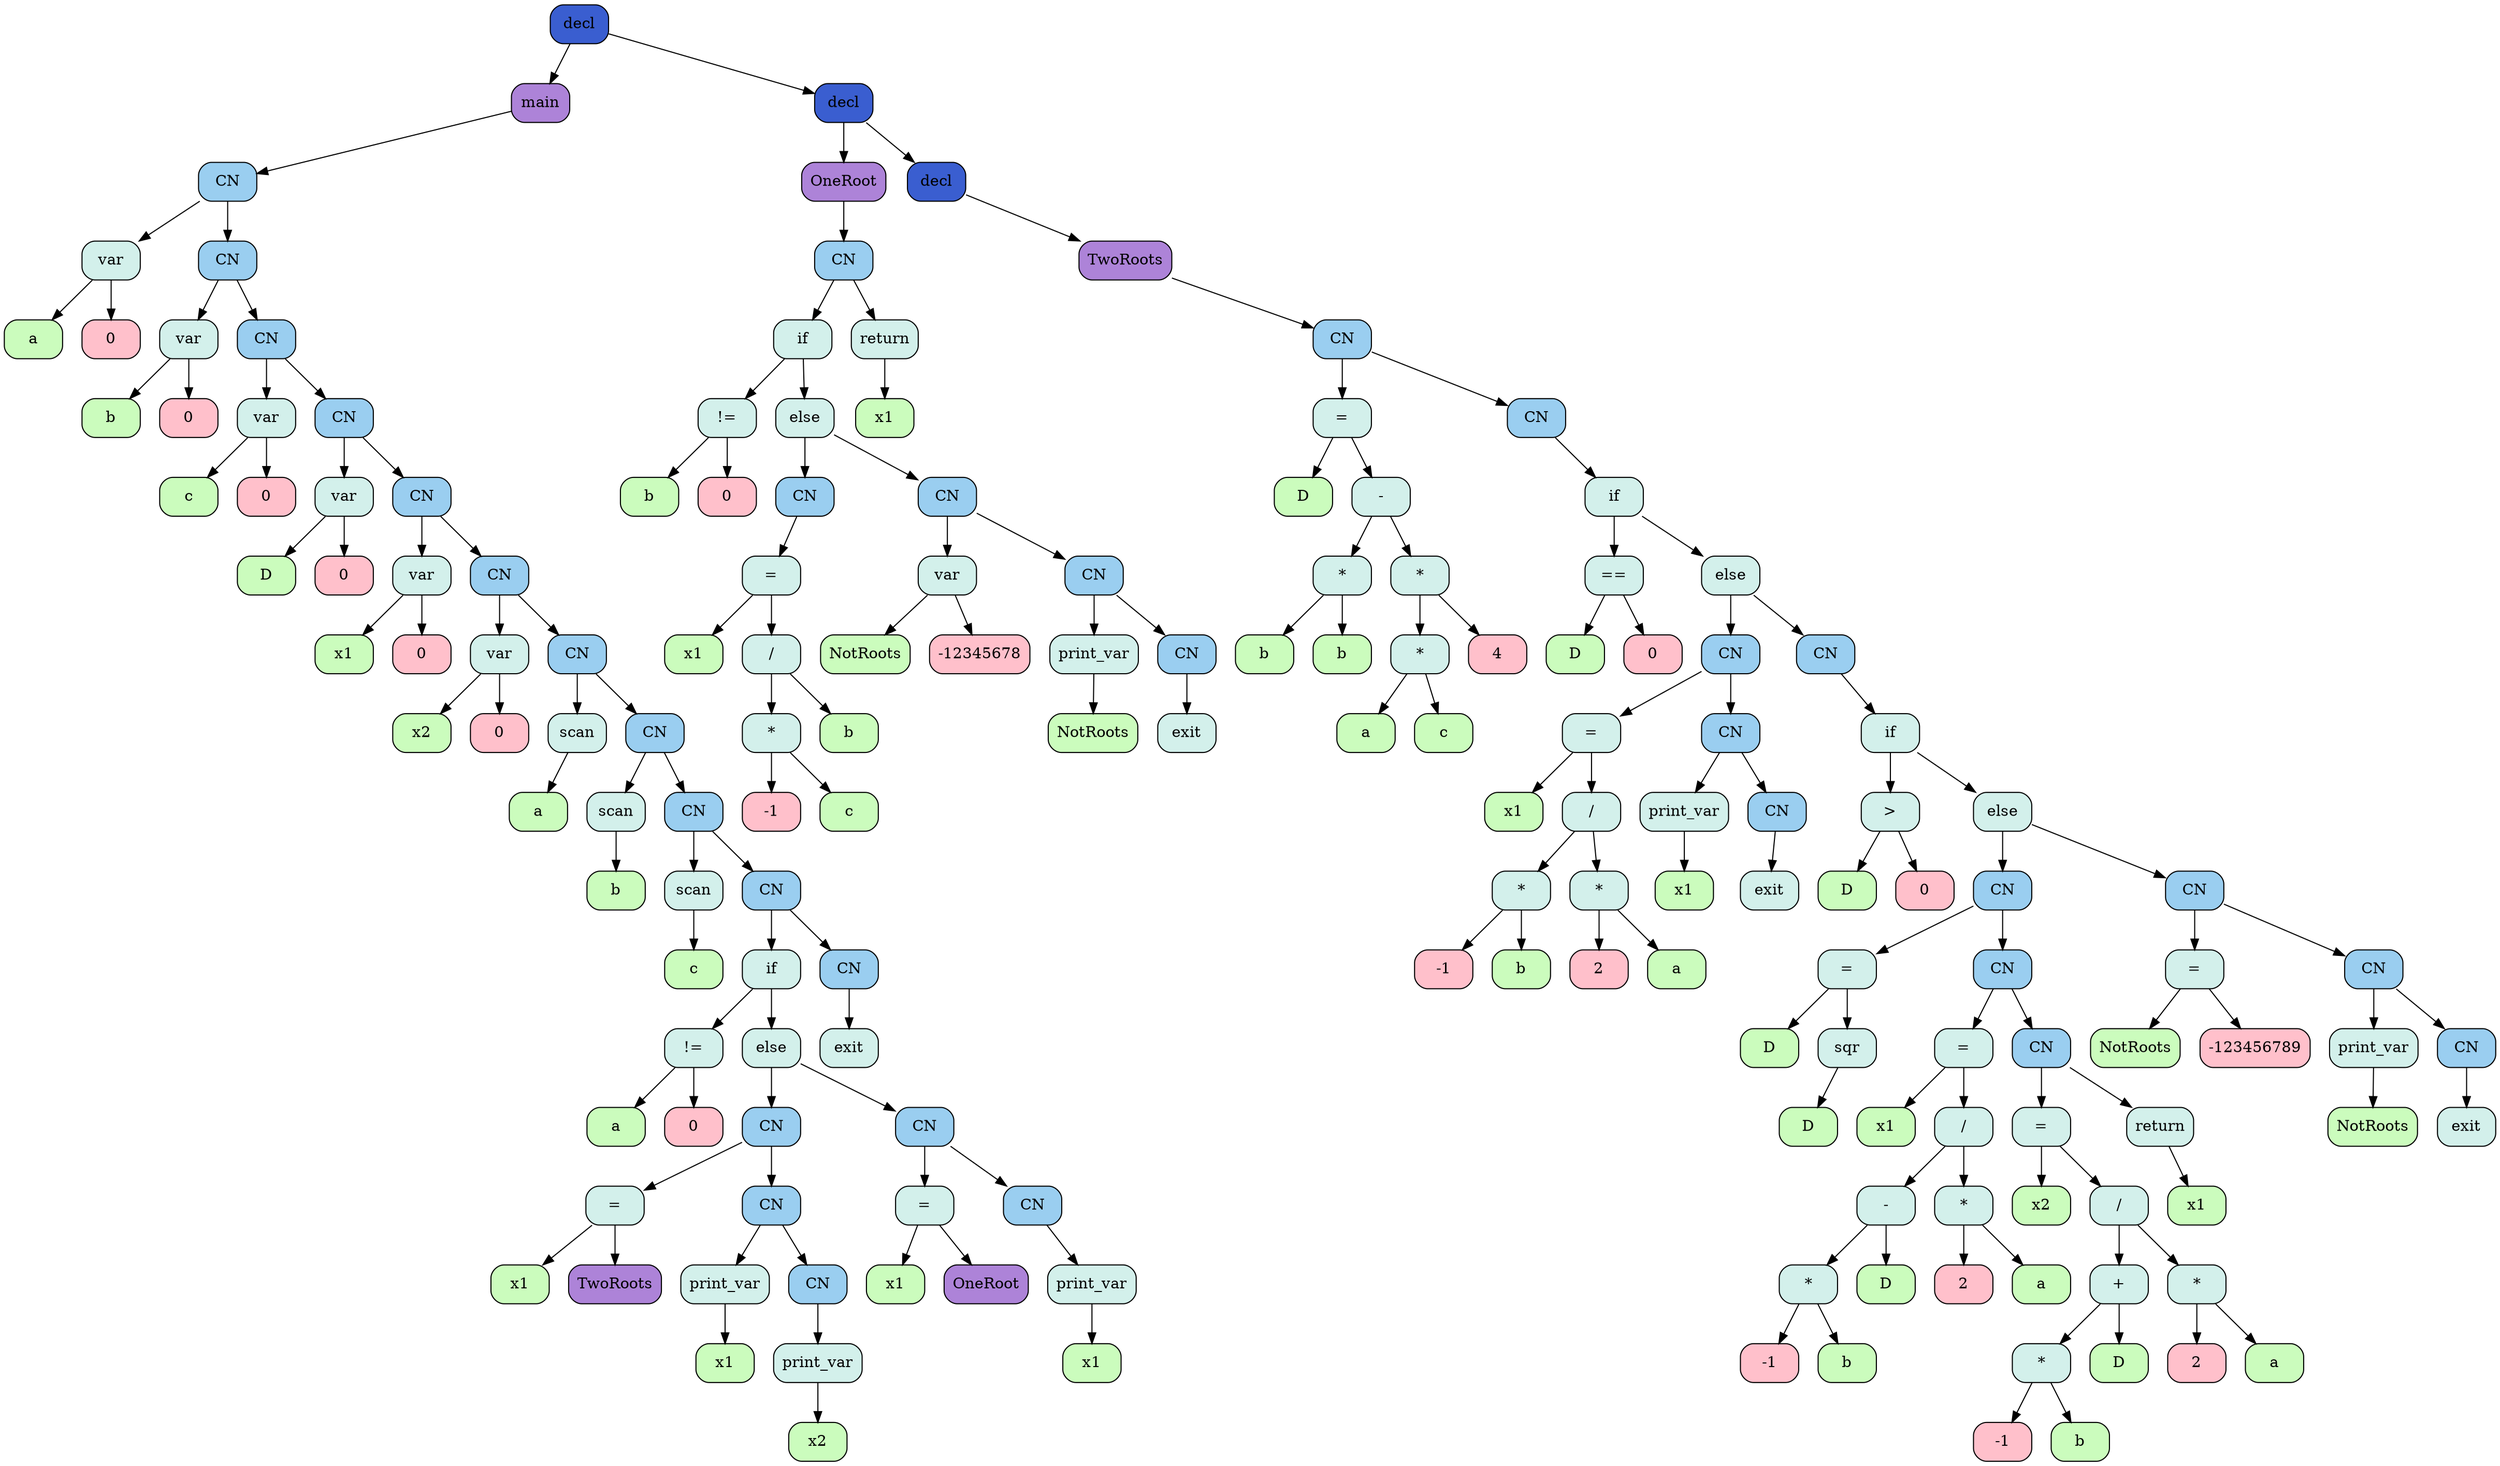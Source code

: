 digraph {
		node [shape=Mrecord]
	node0x5620107f98d0[label="decl", style=filled, fillcolor="#3a5ed0"]
	node0x5620107f7320[style=filled, fillcolor="#ad83d8", label="main"]
	node0x5620107f98d0 -> node0x5620107f7320
	node0x5620107f7320[style=filled, fillcolor="#ad83d8", label="main"]
	node0x5620107f8040[label="CN", style=filled, fillcolor="#9acef0"]
	node0x5620107f7320 -> node0x5620107f8040
	node0x5620107f8040[label="CN", style=filled, fillcolor="#9acef0"]
	node0x5620107f73f0[label="var", style=filled, fillcolor="#d3f0eb"]
	node0x5620107f8040 -> node0x5620107f73f0
	node0x5620107f73f0[label="var", style=filled, fillcolor="#d3f0eb"]
	node0x5620107f7370[style=filled, fillcolor="#cbfcbd", label="a"]
	node0x5620107f73f0 -> node0x5620107f7370
	node0x5620107f73f0[label="var", style=filled, fillcolor="#d3f0eb"]
	node0x5620107f73c0[style=filled, fillcolor="#ffc0cb", label="0"]
	node0x5620107f73f0 -> node0x5620107f73c0
	node0x5620107f8040[label="CN", style=filled, fillcolor="#9acef0"]
	node0x5620107f8010[label="CN", style=filled, fillcolor="#9acef0"]
	node0x5620107f8040 -> node0x5620107f8010
	node0x5620107f8010[label="CN", style=filled, fillcolor="#9acef0"]
	node0x5620107f74a0[label="var", style=filled, fillcolor="#d3f0eb"]
	node0x5620107f8010 -> node0x5620107f74a0
	node0x5620107f74a0[label="var", style=filled, fillcolor="#d3f0eb"]
	node0x5620107f7420[style=filled, fillcolor="#cbfcbd", label="b"]
	node0x5620107f74a0 -> node0x5620107f7420
	node0x5620107f74a0[label="var", style=filled, fillcolor="#d3f0eb"]
	node0x5620107f7470[style=filled, fillcolor="#ffc0cb", label="0"]
	node0x5620107f74a0 -> node0x5620107f7470
	node0x5620107f8010[label="CN", style=filled, fillcolor="#9acef0"]
	node0x5620107f7fe0[label="CN", style=filled, fillcolor="#9acef0"]
	node0x5620107f8010 -> node0x5620107f7fe0
	node0x5620107f7fe0[label="CN", style=filled, fillcolor="#9acef0"]
	node0x5620107f7550[label="var", style=filled, fillcolor="#d3f0eb"]
	node0x5620107f7fe0 -> node0x5620107f7550
	node0x5620107f7550[label="var", style=filled, fillcolor="#d3f0eb"]
	node0x5620107f74d0[style=filled, fillcolor="#cbfcbd", label="c"]
	node0x5620107f7550 -> node0x5620107f74d0
	node0x5620107f7550[label="var", style=filled, fillcolor="#d3f0eb"]
	node0x5620107f7520[style=filled, fillcolor="#ffc0cb", label="0"]
	node0x5620107f7550 -> node0x5620107f7520
	node0x5620107f7fe0[label="CN", style=filled, fillcolor="#9acef0"]
	node0x5620107f7fb0[label="CN", style=filled, fillcolor="#9acef0"]
	node0x5620107f7fe0 -> node0x5620107f7fb0
	node0x5620107f7fb0[label="CN", style=filled, fillcolor="#9acef0"]
	node0x5620107f7600[label="var", style=filled, fillcolor="#d3f0eb"]
	node0x5620107f7fb0 -> node0x5620107f7600
	node0x5620107f7600[label="var", style=filled, fillcolor="#d3f0eb"]
	node0x5620107f7580[style=filled, fillcolor="#cbfcbd", label="D"]
	node0x5620107f7600 -> node0x5620107f7580
	node0x5620107f7600[label="var", style=filled, fillcolor="#d3f0eb"]
	node0x5620107f75d0[style=filled, fillcolor="#ffc0cb", label="0"]
	node0x5620107f7600 -> node0x5620107f75d0
	node0x5620107f7fb0[label="CN", style=filled, fillcolor="#9acef0"]
	node0x5620107f7f80[label="CN", style=filled, fillcolor="#9acef0"]
	node0x5620107f7fb0 -> node0x5620107f7f80
	node0x5620107f7f80[label="CN", style=filled, fillcolor="#9acef0"]
	node0x5620107f76b0[label="var", style=filled, fillcolor="#d3f0eb"]
	node0x5620107f7f80 -> node0x5620107f76b0
	node0x5620107f76b0[label="var", style=filled, fillcolor="#d3f0eb"]
	node0x5620107f7630[style=filled, fillcolor="#cbfcbd", label="x1"]
	node0x5620107f76b0 -> node0x5620107f7630
	node0x5620107f76b0[label="var", style=filled, fillcolor="#d3f0eb"]
	node0x5620107f7680[style=filled, fillcolor="#ffc0cb", label="0"]
	node0x5620107f76b0 -> node0x5620107f7680
	node0x5620107f7f80[label="CN", style=filled, fillcolor="#9acef0"]
	node0x5620107f7f50[label="CN", style=filled, fillcolor="#9acef0"]
	node0x5620107f7f80 -> node0x5620107f7f50
	node0x5620107f7f50[label="CN", style=filled, fillcolor="#9acef0"]
	node0x5620107f7760[label="var", style=filled, fillcolor="#d3f0eb"]
	node0x5620107f7f50 -> node0x5620107f7760
	node0x5620107f7760[label="var", style=filled, fillcolor="#d3f0eb"]
	node0x5620107f76e0[style=filled, fillcolor="#cbfcbd", label="x2"]
	node0x5620107f7760 -> node0x5620107f76e0
	node0x5620107f7760[label="var", style=filled, fillcolor="#d3f0eb"]
	node0x5620107f7730[style=filled, fillcolor="#ffc0cb", label="0"]
	node0x5620107f7760 -> node0x5620107f7730
	node0x5620107f7f50[label="CN", style=filled, fillcolor="#9acef0"]
	node0x5620107f7f20[label="CN", style=filled, fillcolor="#9acef0"]
	node0x5620107f7f50 -> node0x5620107f7f20
	node0x5620107f7f20[label="CN", style=filled, fillcolor="#9acef0"]
	node0x5620107f77e0[label="scan", style=filled, fillcolor="#d3f0eb"]
	node0x5620107f7f20 -> node0x5620107f77e0
	node0x5620107f77e0[label="scan", style=filled, fillcolor="#d3f0eb"]
	node0x5620107f7790[style=filled, fillcolor="#cbfcbd", label="a"]
	node0x5620107f77e0 -> node0x5620107f7790
	node0x5620107f7f20[label="CN", style=filled, fillcolor="#9acef0"]
	node0x5620107f7ef0[label="CN", style=filled, fillcolor="#9acef0"]
	node0x5620107f7f20 -> node0x5620107f7ef0
	node0x5620107f7ef0[label="CN", style=filled, fillcolor="#9acef0"]
	node0x5620107f7860[label="scan", style=filled, fillcolor="#d3f0eb"]
	node0x5620107f7ef0 -> node0x5620107f7860
	node0x5620107f7860[label="scan", style=filled, fillcolor="#d3f0eb"]
	node0x5620107f7810[style=filled, fillcolor="#cbfcbd", label="b"]
	node0x5620107f7860 -> node0x5620107f7810
	node0x5620107f7ef0[label="CN", style=filled, fillcolor="#9acef0"]
	node0x5620107f7ec0[label="CN", style=filled, fillcolor="#9acef0"]
	node0x5620107f7ef0 -> node0x5620107f7ec0
	node0x5620107f7ec0[label="CN", style=filled, fillcolor="#9acef0"]
	node0x5620107f78e0[label="scan", style=filled, fillcolor="#d3f0eb"]
	node0x5620107f7ec0 -> node0x5620107f78e0
	node0x5620107f78e0[label="scan", style=filled, fillcolor="#d3f0eb"]
	node0x5620107f7890[style=filled, fillcolor="#cbfcbd", label="c"]
	node0x5620107f78e0 -> node0x5620107f7890
	node0x5620107f7ec0[label="CN", style=filled, fillcolor="#9acef0"]
	node0x5620107f7e90[label="CN", style=filled, fillcolor="#9acef0"]
	node0x5620107f7ec0 -> node0x5620107f7e90
	node0x5620107f7e90[label="CN", style=filled, fillcolor="#9acef0"]
	node0x5620107f7e00[label="if", style=filled, fillcolor="#d3f0eb"]
	node0x5620107f7e90 -> node0x5620107f7e00
	node0x5620107f7e00[label="if", style=filled, fillcolor="#d3f0eb"]
	node0x5620107f7990[label="!=", style=filled, fillcolor="#d3f0eb"]
	node0x5620107f7e00 -> node0x5620107f7990
	node0x5620107f7990[label="!=", style=filled, fillcolor="#d3f0eb"]
	node0x5620107f7910[style=filled, fillcolor="#cbfcbd", label="a"]
	node0x5620107f7990 -> node0x5620107f7910
	node0x5620107f7990[label="!=", style=filled, fillcolor="#d3f0eb"]
	node0x5620107f7960[style=filled, fillcolor="#ffc0cb", label="0"]
	node0x5620107f7990 -> node0x5620107f7960
	node0x5620107f7e00[label="if", style=filled, fillcolor="#d3f0eb"]
	node0x5620107f7dd0[label="else", style=filled, fillcolor="#d3f0eb"]
	node0x5620107f7e00 -> node0x5620107f7dd0
	node0x5620107f7dd0[label="else", style=filled, fillcolor="#d3f0eb"]
	node0x5620107f7bf0[label="CN", style=filled, fillcolor="#9acef0"]
	node0x5620107f7dd0 -> node0x5620107f7bf0
	node0x5620107f7bf0[label="CN", style=filled, fillcolor="#9acef0"]
	node0x5620107f7a60[label="=", style=filled, fillcolor="#d3f0eb"]
	node0x5620107f7bf0 -> node0x5620107f7a60
	node0x5620107f7a60[label="=", style=filled, fillcolor="#d3f0eb"]
	node0x5620107f79c0[style=filled, fillcolor="#cbfcbd", label="x1"]
	node0x5620107f7a60 -> node0x5620107f79c0
	node0x5620107f7a60[label="=", style=filled, fillcolor="#d3f0eb"]
	node0x5620107f7a10[style=filled, fillcolor="#ad83d8", label="TwoRoots"]
	node0x5620107f7a60 -> node0x5620107f7a10
	node0x5620107f7bf0[label="CN", style=filled, fillcolor="#9acef0"]
	node0x5620107f7bc0[label="CN", style=filled, fillcolor="#9acef0"]
	node0x5620107f7bf0 -> node0x5620107f7bc0
	node0x5620107f7bc0[label="CN", style=filled, fillcolor="#9acef0"]
	node0x5620107f7ae0[label="print_var", style=filled, fillcolor="#d3f0eb"]
	node0x5620107f7bc0 -> node0x5620107f7ae0
	node0x5620107f7ae0[label="print_var", style=filled, fillcolor="#d3f0eb"]
	node0x5620107f7a90[style=filled, fillcolor="#cbfcbd", label="x1"]
	node0x5620107f7ae0 -> node0x5620107f7a90
	node0x5620107f7bc0[label="CN", style=filled, fillcolor="#9acef0"]
	node0x5620107f7b90[label="CN", style=filled, fillcolor="#9acef0"]
	node0x5620107f7bc0 -> node0x5620107f7b90
	node0x5620107f7b90[label="CN", style=filled, fillcolor="#9acef0"]
	node0x5620107f7b60[label="print_var", style=filled, fillcolor="#d3f0eb"]
	node0x5620107f7b90 -> node0x5620107f7b60
	node0x5620107f7b60[label="print_var", style=filled, fillcolor="#d3f0eb"]
	node0x5620107f7b10[style=filled, fillcolor="#cbfcbd", label="x2"]
	node0x5620107f7b60 -> node0x5620107f7b10
	node0x5620107f7dd0[label="else", style=filled, fillcolor="#d3f0eb"]
	node0x5620107f7da0[label="CN", style=filled, fillcolor="#9acef0"]
	node0x5620107f7dd0 -> node0x5620107f7da0
	node0x5620107f7da0[label="CN", style=filled, fillcolor="#9acef0"]
	node0x5620107f7cc0[label="=", style=filled, fillcolor="#d3f0eb"]
	node0x5620107f7da0 -> node0x5620107f7cc0
	node0x5620107f7cc0[label="=", style=filled, fillcolor="#d3f0eb"]
	node0x5620107f7c20[style=filled, fillcolor="#cbfcbd", label="x1"]
	node0x5620107f7cc0 -> node0x5620107f7c20
	node0x5620107f7cc0[label="=", style=filled, fillcolor="#d3f0eb"]
	node0x5620107f7c70[style=filled, fillcolor="#ad83d8", label="OneRoot"]
	node0x5620107f7cc0 -> node0x5620107f7c70
	node0x5620107f7da0[label="CN", style=filled, fillcolor="#9acef0"]
	node0x5620107f7d70[label="CN", style=filled, fillcolor="#9acef0"]
	node0x5620107f7da0 -> node0x5620107f7d70
	node0x5620107f7d70[label="CN", style=filled, fillcolor="#9acef0"]
	node0x5620107f7d40[label="print_var", style=filled, fillcolor="#d3f0eb"]
	node0x5620107f7d70 -> node0x5620107f7d40
	node0x5620107f7d40[label="print_var", style=filled, fillcolor="#d3f0eb"]
	node0x5620107f7cf0[style=filled, fillcolor="#cbfcbd", label="x1"]
	node0x5620107f7d40 -> node0x5620107f7cf0
	node0x5620107f7e90[label="CN", style=filled, fillcolor="#9acef0"]
	node0x5620107f7e60[label="CN", style=filled, fillcolor="#9acef0"]
	node0x5620107f7e90 -> node0x5620107f7e60
	node0x5620107f7e60[label="CN", style=filled, fillcolor="#9acef0"]
	node0x5620107f7e30[label="exit", style=filled, fillcolor="#d3f0eb"]
	node0x5620107f7e60 -> node0x5620107f7e30
	node0x5620107f98d0[label="decl", style=filled, fillcolor="#3a5ed0"]
	node0x5620107f98a0[label="decl", style=filled, fillcolor="#3a5ed0"]
	node0x5620107f98d0 -> node0x5620107f98a0
	node0x5620107f98a0[label="decl", style=filled, fillcolor="#3a5ed0"]
	node0x5620107f8070[style=filled, fillcolor="#ad83d8", label="OneRoot"]
	node0x5620107f98a0 -> node0x5620107f8070
	node0x5620107f8070[style=filled, fillcolor="#ad83d8", label="OneRoot"]
	node0x5620107f8620[label="CN", style=filled, fillcolor="#9acef0"]
	node0x5620107f8070 -> node0x5620107f8620
	node0x5620107f8620[label="CN", style=filled, fillcolor="#9acef0"]
	node0x5620107f8570[label="if", style=filled, fillcolor="#d3f0eb"]
	node0x5620107f8620 -> node0x5620107f8570
	node0x5620107f8570[label="if", style=filled, fillcolor="#d3f0eb"]
	node0x5620107f8140[label="!=", style=filled, fillcolor="#d3f0eb"]
	node0x5620107f8570 -> node0x5620107f8140
	node0x5620107f8140[label="!=", style=filled, fillcolor="#d3f0eb"]
	node0x5620107f80c0[style=filled, fillcolor="#cbfcbd", label="b"]
	node0x5620107f8140 -> node0x5620107f80c0
	node0x5620107f8140[label="!=", style=filled, fillcolor="#d3f0eb"]
	node0x5620107f8110[style=filled, fillcolor="#ffc0cb", label="0"]
	node0x5620107f8140 -> node0x5620107f8110
	node0x5620107f8570[label="if", style=filled, fillcolor="#d3f0eb"]
	node0x5620107f8540[label="else", style=filled, fillcolor="#d3f0eb"]
	node0x5620107f8570 -> node0x5620107f8540
	node0x5620107f8540[label="else", style=filled, fillcolor="#d3f0eb"]
	node0x5620107f8320[label="CN", style=filled, fillcolor="#9acef0"]
	node0x5620107f8540 -> node0x5620107f8320
	node0x5620107f8320[label="CN", style=filled, fillcolor="#9acef0"]
	node0x5620107f82f0[label="=", style=filled, fillcolor="#d3f0eb"]
	node0x5620107f8320 -> node0x5620107f82f0
	node0x5620107f82f0[label="=", style=filled, fillcolor="#d3f0eb"]
	node0x5620107f8170[style=filled, fillcolor="#cbfcbd", label="x1"]
	node0x5620107f82f0 -> node0x5620107f8170
	node0x5620107f82f0[label="=", style=filled, fillcolor="#d3f0eb"]
	node0x5620107f82c0[label="/", style=filled, fillcolor="#d3f0eb"]
	node0x5620107f82f0 -> node0x5620107f82c0
	node0x5620107f82c0[label="/", style=filled, fillcolor="#d3f0eb"]
	node0x5620107f8240[label="*", style=filled, fillcolor="#d3f0eb"]
	node0x5620107f82c0 -> node0x5620107f8240
	node0x5620107f8240[label="*", style=filled, fillcolor="#d3f0eb"]
	node0x5620107f81c0[style=filled, fillcolor="#ffc0cb", label="-1"]
	node0x5620107f8240 -> node0x5620107f81c0
	node0x5620107f8240[label="*", style=filled, fillcolor="#d3f0eb"]
	node0x5620107f81f0[style=filled, fillcolor="#cbfcbd", label="c"]
	node0x5620107f8240 -> node0x5620107f81f0
	node0x5620107f82c0[label="/", style=filled, fillcolor="#d3f0eb"]
	node0x5620107f8270[style=filled, fillcolor="#cbfcbd", label="b"]
	node0x5620107f82c0 -> node0x5620107f8270
	node0x5620107f8540[label="else", style=filled, fillcolor="#d3f0eb"]
	node0x5620107f8510[label="CN", style=filled, fillcolor="#9acef0"]
	node0x5620107f8540 -> node0x5620107f8510
	node0x5620107f8510[label="CN", style=filled, fillcolor="#9acef0"]
	node0x5620107f83d0[label="var", style=filled, fillcolor="#d3f0eb"]
	node0x5620107f8510 -> node0x5620107f83d0
	node0x5620107f83d0[label="var", style=filled, fillcolor="#d3f0eb"]
	node0x5620107f8350[style=filled, fillcolor="#cbfcbd", label="NotRoots"]
	node0x5620107f83d0 -> node0x5620107f8350
	node0x5620107f83d0[label="var", style=filled, fillcolor="#d3f0eb"]
	node0x5620107f83a0[style=filled, fillcolor="#ffc0cb", label="-12345678"]
	node0x5620107f83d0 -> node0x5620107f83a0
	node0x5620107f8510[label="CN", style=filled, fillcolor="#9acef0"]
	node0x5620107f84e0[label="CN", style=filled, fillcolor="#9acef0"]
	node0x5620107f8510 -> node0x5620107f84e0
	node0x5620107f84e0[label="CN", style=filled, fillcolor="#9acef0"]
	node0x5620107f8450[label="print_var", style=filled, fillcolor="#d3f0eb"]
	node0x5620107f84e0 -> node0x5620107f8450
	node0x5620107f8450[label="print_var", style=filled, fillcolor="#d3f0eb"]
	node0x5620107f8400[style=filled, fillcolor="#cbfcbd", label="NotRoots"]
	node0x5620107f8450 -> node0x5620107f8400
	node0x5620107f84e0[label="CN", style=filled, fillcolor="#9acef0"]
	node0x5620107f84b0[label="CN", style=filled, fillcolor="#9acef0"]
	node0x5620107f84e0 -> node0x5620107f84b0
	node0x5620107f84b0[label="CN", style=filled, fillcolor="#9acef0"]
	node0x5620107f8480[label="exit", style=filled, fillcolor="#d3f0eb"]
	node0x5620107f84b0 -> node0x5620107f8480
	node0x5620107f8620[label="CN", style=filled, fillcolor="#9acef0"]
	node0x5620107f85f0[label="return", style=filled, fillcolor="#d3f0eb"]
	node0x5620107f8620 -> node0x5620107f85f0
	node0x5620107f85f0[label="return", style=filled, fillcolor="#d3f0eb"]
	node0x5620107f85a0[style=filled, fillcolor="#cbfcbd", label="x1"]
	node0x5620107f85f0 -> node0x5620107f85a0
	node0x5620107f98a0[label="decl", style=filled, fillcolor="#3a5ed0"]
	node0x5620107f9870[label="decl", style=filled, fillcolor="#3a5ed0"]
	node0x5620107f98a0 -> node0x5620107f9870
	node0x5620107f9870[label="decl", style=filled, fillcolor="#3a5ed0"]
	node0x5620107f8650[style=filled, fillcolor="#ad83d8", label="TwoRoots"]
	node0x5620107f9870 -> node0x5620107f8650
	node0x5620107f8650[style=filled, fillcolor="#ad83d8", label="TwoRoots"]
	node0x5620107f9840[label="CN", style=filled, fillcolor="#9acef0"]
	node0x5620107f8650 -> node0x5620107f9840
	node0x5620107f9840[label="CN", style=filled, fillcolor="#9acef0"]
	node0x5620107f8920[label="=", style=filled, fillcolor="#d3f0eb"]
	node0x5620107f9840 -> node0x5620107f8920
	node0x5620107f8920[label="=", style=filled, fillcolor="#d3f0eb"]
	node0x5620107f86a0[style=filled, fillcolor="#cbfcbd", label="D"]
	node0x5620107f8920 -> node0x5620107f86a0
	node0x5620107f8920[label="=", style=filled, fillcolor="#d3f0eb"]
	node0x5620107f88f0[label="-", style=filled, fillcolor="#d3f0eb"]
	node0x5620107f8920 -> node0x5620107f88f0
	node0x5620107f88f0[label="-", style=filled, fillcolor="#d3f0eb"]
	node0x5620107f8790[label="*", style=filled, fillcolor="#d3f0eb"]
	node0x5620107f88f0 -> node0x5620107f8790
	node0x5620107f8790[label="*", style=filled, fillcolor="#d3f0eb"]
	node0x5620107f86f0[style=filled, fillcolor="#cbfcbd", label="b"]
	node0x5620107f8790 -> node0x5620107f86f0
	node0x5620107f8790[label="*", style=filled, fillcolor="#d3f0eb"]
	node0x5620107f8740[style=filled, fillcolor="#cbfcbd", label="b"]
	node0x5620107f8790 -> node0x5620107f8740
	node0x5620107f88f0[label="-", style=filled, fillcolor="#d3f0eb"]
	node0x5620107f88c0[label="*", style=filled, fillcolor="#d3f0eb"]
	node0x5620107f88f0 -> node0x5620107f88c0
	node0x5620107f88c0[label="*", style=filled, fillcolor="#d3f0eb"]
	node0x5620107f8860[label="*", style=filled, fillcolor="#d3f0eb"]
	node0x5620107f88c0 -> node0x5620107f8860
	node0x5620107f8860[label="*", style=filled, fillcolor="#d3f0eb"]
	node0x5620107f87c0[style=filled, fillcolor="#cbfcbd", label="a"]
	node0x5620107f8860 -> node0x5620107f87c0
	node0x5620107f8860[label="*", style=filled, fillcolor="#d3f0eb"]
	node0x5620107f8810[style=filled, fillcolor="#cbfcbd", label="c"]
	node0x5620107f8860 -> node0x5620107f8810
	node0x5620107f88c0[label="*", style=filled, fillcolor="#d3f0eb"]
	node0x5620107f8890[style=filled, fillcolor="#ffc0cb", label="4"]
	node0x5620107f88c0 -> node0x5620107f8890
	node0x5620107f9840[label="CN", style=filled, fillcolor="#9acef0"]
	node0x5620107f9810[label="CN", style=filled, fillcolor="#9acef0"]
	node0x5620107f9840 -> node0x5620107f9810
	node0x5620107f9810[label="CN", style=filled, fillcolor="#9acef0"]
	node0x5620107f97e0[label="if", style=filled, fillcolor="#d3f0eb"]
	node0x5620107f9810 -> node0x5620107f97e0
	node0x5620107f97e0[label="if", style=filled, fillcolor="#d3f0eb"]
	node0x5620107f89d0[label="==", style=filled, fillcolor="#d3f0eb"]
	node0x5620107f97e0 -> node0x5620107f89d0
	node0x5620107f89d0[label="==", style=filled, fillcolor="#d3f0eb"]
	node0x5620107f8950[style=filled, fillcolor="#cbfcbd", label="D"]
	node0x5620107f89d0 -> node0x5620107f8950
	node0x5620107f89d0[label="==", style=filled, fillcolor="#d3f0eb"]
	node0x5620107f89a0[style=filled, fillcolor="#ffc0cb", label="0"]
	node0x5620107f89d0 -> node0x5620107f89a0
	node0x5620107f97e0[label="if", style=filled, fillcolor="#d3f0eb"]
	node0x5620107f97b0[label="else", style=filled, fillcolor="#d3f0eb"]
	node0x5620107f97e0 -> node0x5620107f97b0
	node0x5620107f97b0[label="else", style=filled, fillcolor="#d3f0eb"]
	node0x5620107f8d20[label="CN", style=filled, fillcolor="#9acef0"]
	node0x5620107f97b0 -> node0x5620107f8d20
	node0x5620107f8d20[label="CN", style=filled, fillcolor="#9acef0"]
	node0x5620107f8be0[label="=", style=filled, fillcolor="#d3f0eb"]
	node0x5620107f8d20 -> node0x5620107f8be0
	node0x5620107f8be0[label="=", style=filled, fillcolor="#d3f0eb"]
	node0x5620107f8a00[style=filled, fillcolor="#cbfcbd", label="x1"]
	node0x5620107f8be0 -> node0x5620107f8a00
	node0x5620107f8be0[label="=", style=filled, fillcolor="#d3f0eb"]
	node0x5620107f8bb0[label="/", style=filled, fillcolor="#d3f0eb"]
	node0x5620107f8be0 -> node0x5620107f8bb0
	node0x5620107f8bb0[label="/", style=filled, fillcolor="#d3f0eb"]
	node0x5620107f8ad0[label="*", style=filled, fillcolor="#d3f0eb"]
	node0x5620107f8bb0 -> node0x5620107f8ad0
	node0x5620107f8ad0[label="*", style=filled, fillcolor="#d3f0eb"]
	node0x5620107f8a50[style=filled, fillcolor="#ffc0cb", label="-1"]
	node0x5620107f8ad0 -> node0x5620107f8a50
	node0x5620107f8ad0[label="*", style=filled, fillcolor="#d3f0eb"]
	node0x5620107f8a80[style=filled, fillcolor="#cbfcbd", label="b"]
	node0x5620107f8ad0 -> node0x5620107f8a80
	node0x5620107f8bb0[label="/", style=filled, fillcolor="#d3f0eb"]
	node0x5620107f8b80[label="*", style=filled, fillcolor="#d3f0eb"]
	node0x5620107f8bb0 -> node0x5620107f8b80
	node0x5620107f8b80[label="*", style=filled, fillcolor="#d3f0eb"]
	node0x5620107f8b00[style=filled, fillcolor="#ffc0cb", label="2"]
	node0x5620107f8b80 -> node0x5620107f8b00
	node0x5620107f8b80[label="*", style=filled, fillcolor="#d3f0eb"]
	node0x5620107f8b30[style=filled, fillcolor="#cbfcbd", label="a"]
	node0x5620107f8b80 -> node0x5620107f8b30
	node0x5620107f8d20[label="CN", style=filled, fillcolor="#9acef0"]
	node0x5620107f8cf0[label="CN", style=filled, fillcolor="#9acef0"]
	node0x5620107f8d20 -> node0x5620107f8cf0
	node0x5620107f8cf0[label="CN", style=filled, fillcolor="#9acef0"]
	node0x5620107f8c60[label="print_var", style=filled, fillcolor="#d3f0eb"]
	node0x5620107f8cf0 -> node0x5620107f8c60
	node0x5620107f8c60[label="print_var", style=filled, fillcolor="#d3f0eb"]
	node0x5620107f8c10[style=filled, fillcolor="#cbfcbd", label="x1"]
	node0x5620107f8c60 -> node0x5620107f8c10
	node0x5620107f8cf0[label="CN", style=filled, fillcolor="#9acef0"]
	node0x5620107f8cc0[label="CN", style=filled, fillcolor="#9acef0"]
	node0x5620107f8cf0 -> node0x5620107f8cc0
	node0x5620107f8cc0[label="CN", style=filled, fillcolor="#9acef0"]
	node0x5620107f8c90[label="exit", style=filled, fillcolor="#d3f0eb"]
	node0x5620107f8cc0 -> node0x5620107f8c90
	node0x5620107f97b0[label="else", style=filled, fillcolor="#d3f0eb"]
	node0x5620107f9780[label="CN", style=filled, fillcolor="#9acef0"]
	node0x5620107f97b0 -> node0x5620107f9780
	node0x5620107f9780[label="CN", style=filled, fillcolor="#9acef0"]
	node0x5620107f9750[label="if", style=filled, fillcolor="#d3f0eb"]
	node0x5620107f9780 -> node0x5620107f9750
	node0x5620107f9750[label="if", style=filled, fillcolor="#d3f0eb"]
	node0x5620107f8dd0[label="\>", style=filled, fillcolor="#d3f0eb"]
	node0x5620107f9750 -> node0x5620107f8dd0
	node0x5620107f8dd0[label="\>", style=filled, fillcolor="#d3f0eb"]
	node0x5620107f8d50[style=filled, fillcolor="#cbfcbd", label="D"]
	node0x5620107f8dd0 -> node0x5620107f8d50
	node0x5620107f8dd0[label="\>", style=filled, fillcolor="#d3f0eb"]
	node0x5620107f8da0[style=filled, fillcolor="#ffc0cb", label="0"]
	node0x5620107f8dd0 -> node0x5620107f8da0
	node0x5620107f9750[label="if", style=filled, fillcolor="#d3f0eb"]
	node0x5620107f9720[label="else", style=filled, fillcolor="#d3f0eb"]
	node0x5620107f9750 -> node0x5620107f9720
	node0x5620107f9720[label="else", style=filled, fillcolor="#d3f0eb"]
	node0x5620107f9500[label="CN", style=filled, fillcolor="#9acef0"]
	node0x5620107f9720 -> node0x5620107f9500
	node0x5620107f9500[label="CN", style=filled, fillcolor="#9acef0"]
	node0x5620107f8ed0[label="=", style=filled, fillcolor="#d3f0eb"]
	node0x5620107f9500 -> node0x5620107f8ed0
	node0x5620107f8ed0[label="=", style=filled, fillcolor="#d3f0eb"]
	node0x5620107f8e00[style=filled, fillcolor="#cbfcbd", label="D"]
	node0x5620107f8ed0 -> node0x5620107f8e00
	node0x5620107f8ed0[label="=", style=filled, fillcolor="#d3f0eb"]
	node0x5620107f8ea0[label="sqr", style=filled, fillcolor="#d3f0eb"]
	node0x5620107f8ed0 -> node0x5620107f8ea0
	node0x5620107f8ea0[label="sqr", style=filled, fillcolor="#d3f0eb"]
	node0x5620107f8e50[style=filled, fillcolor="#cbfcbd", label="D"]
	node0x5620107f8ea0 -> node0x5620107f8e50
	node0x5620107f9500[label="CN", style=filled, fillcolor="#9acef0"]
	node0x5620107f94d0[label="CN", style=filled, fillcolor="#9acef0"]
	node0x5620107f9500 -> node0x5620107f94d0
	node0x5620107f94d0[label="CN", style=filled, fillcolor="#9acef0"]
	node0x5620107f9160[label="=", style=filled, fillcolor="#d3f0eb"]
	node0x5620107f94d0 -> node0x5620107f9160
	node0x5620107f9160[label="=", style=filled, fillcolor="#d3f0eb"]
	node0x5620107f8f00[style=filled, fillcolor="#cbfcbd", label="x1"]
	node0x5620107f9160 -> node0x5620107f8f00
	node0x5620107f9160[label="=", style=filled, fillcolor="#d3f0eb"]
	node0x5620107f9130[label="/", style=filled, fillcolor="#d3f0eb"]
	node0x5620107f9160 -> node0x5620107f9130
	node0x5620107f9130[label="/", style=filled, fillcolor="#d3f0eb"]
	node0x5620107f9050[label="-", style=filled, fillcolor="#d3f0eb"]
	node0x5620107f9130 -> node0x5620107f9050
	node0x5620107f9050[label="-", style=filled, fillcolor="#d3f0eb"]
	node0x5620107f8fd0[label="*", style=filled, fillcolor="#d3f0eb"]
	node0x5620107f9050 -> node0x5620107f8fd0
	node0x5620107f8fd0[label="*", style=filled, fillcolor="#d3f0eb"]
	node0x5620107f8f50[style=filled, fillcolor="#ffc0cb", label="-1"]
	node0x5620107f8fd0 -> node0x5620107f8f50
	node0x5620107f8fd0[label="*", style=filled, fillcolor="#d3f0eb"]
	node0x5620107f8f80[style=filled, fillcolor="#cbfcbd", label="b"]
	node0x5620107f8fd0 -> node0x5620107f8f80
	node0x5620107f9050[label="-", style=filled, fillcolor="#d3f0eb"]
	node0x5620107f9000[style=filled, fillcolor="#cbfcbd", label="D"]
	node0x5620107f9050 -> node0x5620107f9000
	node0x5620107f9130[label="/", style=filled, fillcolor="#d3f0eb"]
	node0x5620107f9100[label="*", style=filled, fillcolor="#d3f0eb"]
	node0x5620107f9130 -> node0x5620107f9100
	node0x5620107f9100[label="*", style=filled, fillcolor="#d3f0eb"]
	node0x5620107f9080[style=filled, fillcolor="#ffc0cb", label="2"]
	node0x5620107f9100 -> node0x5620107f9080
	node0x5620107f9100[label="*", style=filled, fillcolor="#d3f0eb"]
	node0x5620107f90b0[style=filled, fillcolor="#cbfcbd", label="a"]
	node0x5620107f9100 -> node0x5620107f90b0
	node0x5620107f94d0[label="CN", style=filled, fillcolor="#9acef0"]
	node0x5620107f94a0[label="CN", style=filled, fillcolor="#9acef0"]
	node0x5620107f94d0 -> node0x5620107f94a0
	node0x5620107f94a0[label="CN", style=filled, fillcolor="#9acef0"]
	node0x5620107f93f0[label="=", style=filled, fillcolor="#d3f0eb"]
	node0x5620107f94a0 -> node0x5620107f93f0
	node0x5620107f93f0[label="=", style=filled, fillcolor="#d3f0eb"]
	node0x5620107f9190[style=filled, fillcolor="#cbfcbd", label="x2"]
	node0x5620107f93f0 -> node0x5620107f9190
	node0x5620107f93f0[label="=", style=filled, fillcolor="#d3f0eb"]
	node0x5620107f93c0[label="/", style=filled, fillcolor="#d3f0eb"]
	node0x5620107f93f0 -> node0x5620107f93c0
	node0x5620107f93c0[label="/", style=filled, fillcolor="#d3f0eb"]
	node0x5620107f92e0[label="+", style=filled, fillcolor="#d3f0eb"]
	node0x5620107f93c0 -> node0x5620107f92e0
	node0x5620107f92e0[label="+", style=filled, fillcolor="#d3f0eb"]
	node0x5620107f9260[label="*", style=filled, fillcolor="#d3f0eb"]
	node0x5620107f92e0 -> node0x5620107f9260
	node0x5620107f9260[label="*", style=filled, fillcolor="#d3f0eb"]
	node0x5620107f91e0[style=filled, fillcolor="#ffc0cb", label="-1"]
	node0x5620107f9260 -> node0x5620107f91e0
	node0x5620107f9260[label="*", style=filled, fillcolor="#d3f0eb"]
	node0x5620107f9210[style=filled, fillcolor="#cbfcbd", label="b"]
	node0x5620107f9260 -> node0x5620107f9210
	node0x5620107f92e0[label="+", style=filled, fillcolor="#d3f0eb"]
	node0x5620107f9290[style=filled, fillcolor="#cbfcbd", label="D"]
	node0x5620107f92e0 -> node0x5620107f9290
	node0x5620107f93c0[label="/", style=filled, fillcolor="#d3f0eb"]
	node0x5620107f9390[label="*", style=filled, fillcolor="#d3f0eb"]
	node0x5620107f93c0 -> node0x5620107f9390
	node0x5620107f9390[label="*", style=filled, fillcolor="#d3f0eb"]
	node0x5620107f9310[style=filled, fillcolor="#ffc0cb", label="2"]
	node0x5620107f9390 -> node0x5620107f9310
	node0x5620107f9390[label="*", style=filled, fillcolor="#d3f0eb"]
	node0x5620107f9340[style=filled, fillcolor="#cbfcbd", label="a"]
	node0x5620107f9390 -> node0x5620107f9340
	node0x5620107f94a0[label="CN", style=filled, fillcolor="#9acef0"]
	node0x5620107f9470[label="return", style=filled, fillcolor="#d3f0eb"]
	node0x5620107f94a0 -> node0x5620107f9470
	node0x5620107f9470[label="return", style=filled, fillcolor="#d3f0eb"]
	node0x5620107f9420[style=filled, fillcolor="#cbfcbd", label="x1"]
	node0x5620107f9470 -> node0x5620107f9420
	node0x5620107f9720[label="else", style=filled, fillcolor="#d3f0eb"]
	node0x5620107f96f0[label="CN", style=filled, fillcolor="#9acef0"]
	node0x5620107f9720 -> node0x5620107f96f0
	node0x5620107f96f0[label="CN", style=filled, fillcolor="#9acef0"]
	node0x5620107f95b0[label="=", style=filled, fillcolor="#d3f0eb"]
	node0x5620107f96f0 -> node0x5620107f95b0
	node0x5620107f95b0[label="=", style=filled, fillcolor="#d3f0eb"]
	node0x5620107f9530[style=filled, fillcolor="#cbfcbd", label="NotRoots"]
	node0x5620107f95b0 -> node0x5620107f9530
	node0x5620107f95b0[label="=", style=filled, fillcolor="#d3f0eb"]
	node0x5620107f9580[style=filled, fillcolor="#ffc0cb", label="-123456789"]
	node0x5620107f95b0 -> node0x5620107f9580
	node0x5620107f96f0[label="CN", style=filled, fillcolor="#9acef0"]
	node0x5620107f96c0[label="CN", style=filled, fillcolor="#9acef0"]
	node0x5620107f96f0 -> node0x5620107f96c0
	node0x5620107f96c0[label="CN", style=filled, fillcolor="#9acef0"]
	node0x5620107f9630[label="print_var", style=filled, fillcolor="#d3f0eb"]
	node0x5620107f96c0 -> node0x5620107f9630
	node0x5620107f9630[label="print_var", style=filled, fillcolor="#d3f0eb"]
	node0x5620107f95e0[style=filled, fillcolor="#cbfcbd", label="NotRoots"]
	node0x5620107f9630 -> node0x5620107f95e0
	node0x5620107f96c0[label="CN", style=filled, fillcolor="#9acef0"]
	node0x5620107f9690[label="CN", style=filled, fillcolor="#9acef0"]
	node0x5620107f96c0 -> node0x5620107f9690
	node0x5620107f9690[label="CN", style=filled, fillcolor="#9acef0"]
	node0x5620107f9660[label="exit", style=filled, fillcolor="#d3f0eb"]
	node0x5620107f9690 -> node0x5620107f9660
}
